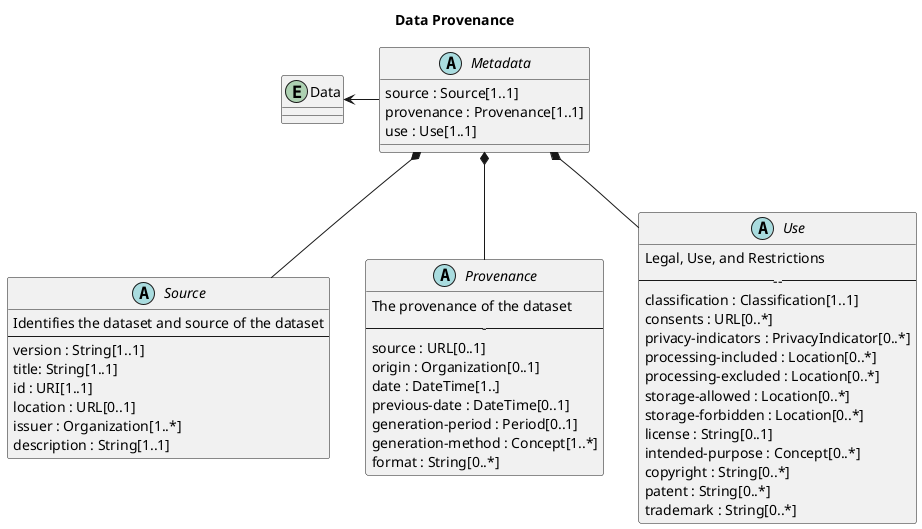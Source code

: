 @startuml 
title Data Provenance

entity Data

abstract class Metadata {
    source : Source[1..1]
    provenance : Provenance[1..1]
    use : Use[1..1]
}

Metadata *-down- Source 
Metadata *-down- Provenance 
Metadata *-down- Use 
Metadata -left-> Data

abstract class Source {
    Identifies the dataset and source of the dataset
    ----
    version : String[1..1]
    title: String[1..1]
    id : URI[1..1]
    location : URL[0..1]
    issuer : Organization[1..*]
    description : String[1..1]
}

abstract class Provenance {
    The provenance of the dataset
    -----
    source : URL[0..1]
    origin : Organization[0..1]
    date : DateTime[1..]
    previous-date : DateTime[0..1]
    generation-period : Period[0..1]
    generation-method : Concept[1..*]
    format : String[0..*]
}

abstract class Use {
    Legal, Use, and Restrictions
    ------
    classification : Classification[1..1]
    consents : URL[0..*]
    privacy-indicators : PrivacyIndicator[0..*]
    processing-included : Location[0..*]
    processing-excluded : Location[0..*]
    storage-allowed : Location[0..*]
    storage-forbidden : Location[0..*]
    license : String[0..1]
    intended-purpose : Concept[0..*]
    copyright : String[0..*]
    patent : String[0..*]
    trademark : String[0..*]
}


@enduml